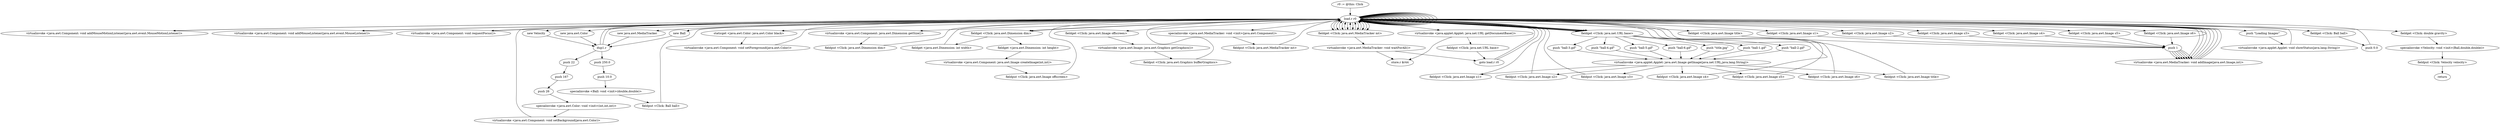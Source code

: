 digraph "" {
    "r0 := @this: Click"
    "load.r r0"
    "r0 := @this: Click"->"load.r r0";
    "load.r r0"->"load.r r0";
    "virtualinvoke <java.awt.Component: void addMouseMotionListener(java.awt.event.MouseMotionListener)>"
    "load.r r0"->"virtualinvoke <java.awt.Component: void addMouseMotionListener(java.awt.event.MouseMotionListener)>";
    "virtualinvoke <java.awt.Component: void addMouseMotionListener(java.awt.event.MouseMotionListener)>"->"load.r r0";
    "load.r r0"->"load.r r0";
    "virtualinvoke <java.awt.Component: void addMouseListener(java.awt.event.MouseListener)>"
    "load.r r0"->"virtualinvoke <java.awt.Component: void addMouseListener(java.awt.event.MouseListener)>";
    "virtualinvoke <java.awt.Component: void addMouseListener(java.awt.event.MouseListener)>"->"load.r r0";
    "virtualinvoke <java.awt.Component: void requestFocus()>"
    "load.r r0"->"virtualinvoke <java.awt.Component: void requestFocus()>";
    "virtualinvoke <java.awt.Component: void requestFocus()>"->"load.r r0";
    "new java.awt.Color"
    "load.r r0"->"new java.awt.Color";
    "dup1.r"
    "new java.awt.Color"->"dup1.r";
    "push 22"
    "dup1.r"->"push 22";
    "push 167"
    "push 22"->"push 167";
    "push 26"
    "push 167"->"push 26";
    "specialinvoke <java.awt.Color: void <init>(int,int,int)>"
    "push 26"->"specialinvoke <java.awt.Color: void <init>(int,int,int)>";
    "virtualinvoke <java.awt.Component: void setBackground(java.awt.Color)>"
    "specialinvoke <java.awt.Color: void <init>(int,int,int)>"->"virtualinvoke <java.awt.Component: void setBackground(java.awt.Color)>";
    "virtualinvoke <java.awt.Component: void setBackground(java.awt.Color)>"->"load.r r0";
    "staticget <java.awt.Color: java.awt.Color black>"
    "load.r r0"->"staticget <java.awt.Color: java.awt.Color black>";
    "virtualinvoke <java.awt.Component: void setForeground(java.awt.Color)>"
    "staticget <java.awt.Color: java.awt.Color black>"->"virtualinvoke <java.awt.Component: void setForeground(java.awt.Color)>";
    "virtualinvoke <java.awt.Component: void setForeground(java.awt.Color)>"->"load.r r0";
    "load.r r0"->"load.r r0";
    "virtualinvoke <java.awt.Component: java.awt.Dimension getSize()>"
    "load.r r0"->"virtualinvoke <java.awt.Component: java.awt.Dimension getSize()>";
    "fieldput <Click: java.awt.Dimension dim>"
    "virtualinvoke <java.awt.Component: java.awt.Dimension getSize()>"->"fieldput <Click: java.awt.Dimension dim>";
    "fieldput <Click: java.awt.Dimension dim>"->"load.r r0";
    "load.r r0"->"load.r r0";
    "load.r r0"->"load.r r0";
    "fieldget <Click: java.awt.Dimension dim>"
    "load.r r0"->"fieldget <Click: java.awt.Dimension dim>";
    "fieldget <java.awt.Dimension: int width>"
    "fieldget <Click: java.awt.Dimension dim>"->"fieldget <java.awt.Dimension: int width>";
    "fieldget <java.awt.Dimension: int width>"->"load.r r0";
    "load.r r0"->"fieldget <Click: java.awt.Dimension dim>";
    "fieldget <java.awt.Dimension: int height>"
    "fieldget <Click: java.awt.Dimension dim>"->"fieldget <java.awt.Dimension: int height>";
    "virtualinvoke <java.awt.Component: java.awt.Image createImage(int,int)>"
    "fieldget <java.awt.Dimension: int height>"->"virtualinvoke <java.awt.Component: java.awt.Image createImage(int,int)>";
    "fieldput <Click: java.awt.Image offscreen>"
    "virtualinvoke <java.awt.Component: java.awt.Image createImage(int,int)>"->"fieldput <Click: java.awt.Image offscreen>";
    "fieldput <Click: java.awt.Image offscreen>"->"load.r r0";
    "load.r r0"->"load.r r0";
    "fieldget <Click: java.awt.Image offscreen>"
    "load.r r0"->"fieldget <Click: java.awt.Image offscreen>";
    "virtualinvoke <java.awt.Image: java.awt.Graphics getGraphics()>"
    "fieldget <Click: java.awt.Image offscreen>"->"virtualinvoke <java.awt.Image: java.awt.Graphics getGraphics()>";
    "fieldput <Click: java.awt.Graphics bufferGraphics>"
    "virtualinvoke <java.awt.Image: java.awt.Graphics getGraphics()>"->"fieldput <Click: java.awt.Graphics bufferGraphics>";
    "fieldput <Click: java.awt.Graphics bufferGraphics>"->"load.r r0";
    "new java.awt.MediaTracker"
    "load.r r0"->"new java.awt.MediaTracker";
    "new java.awt.MediaTracker"->"dup1.r";
    "dup1.r"->"load.r r0";
    "specialinvoke <java.awt.MediaTracker: void <init>(java.awt.Component)>"
    "load.r r0"->"specialinvoke <java.awt.MediaTracker: void <init>(java.awt.Component)>";
    "fieldput <Click: java.awt.MediaTracker mt>"
    "specialinvoke <java.awt.MediaTracker: void <init>(java.awt.Component)>"->"fieldput <Click: java.awt.MediaTracker mt>";
    "fieldput <Click: java.awt.MediaTracker mt>"->"load.r r0";
    "load.r r0"->"load.r r0";
    "virtualinvoke <java.applet.Applet: java.net.URL getDocumentBase()>"
    "load.r r0"->"virtualinvoke <java.applet.Applet: java.net.URL getDocumentBase()>";
    "fieldput <Click: java.net.URL base>"
    "virtualinvoke <java.applet.Applet: java.net.URL getDocumentBase()>"->"fieldput <Click: java.net.URL base>";
    "goto load.r r0"
    "fieldput <Click: java.net.URL base>"->"goto load.r r0";
    "goto load.r r0"->"load.r r0";
    "load.r r0"->"load.r r0";
    "load.r r0"->"load.r r0";
    "fieldget <Click: java.net.URL base>"
    "load.r r0"->"fieldget <Click: java.net.URL base>";
    "push \"ball-1.gif\""
    "fieldget <Click: java.net.URL base>"->"push \"ball-1.gif\"";
    "virtualinvoke <java.applet.Applet: java.awt.Image getImage(java.net.URL,java.lang.String)>"
    "push \"ball-1.gif\""->"virtualinvoke <java.applet.Applet: java.awt.Image getImage(java.net.URL,java.lang.String)>";
    "fieldput <Click: java.awt.Image s1>"
    "virtualinvoke <java.applet.Applet: java.awt.Image getImage(java.net.URL,java.lang.String)>"->"fieldput <Click: java.awt.Image s1>";
    "fieldput <Click: java.awt.Image s1>"->"load.r r0";
    "load.r r0"->"load.r r0";
    "load.r r0"->"load.r r0";
    "load.r r0"->"fieldget <Click: java.net.URL base>";
    "push \"ball-2.gif\""
    "fieldget <Click: java.net.URL base>"->"push \"ball-2.gif\"";
    "push \"ball-2.gif\""->"virtualinvoke <java.applet.Applet: java.awt.Image getImage(java.net.URL,java.lang.String)>";
    "fieldput <Click: java.awt.Image s2>"
    "virtualinvoke <java.applet.Applet: java.awt.Image getImage(java.net.URL,java.lang.String)>"->"fieldput <Click: java.awt.Image s2>";
    "fieldput <Click: java.awt.Image s2>"->"load.r r0";
    "load.r r0"->"load.r r0";
    "load.r r0"->"load.r r0";
    "load.r r0"->"fieldget <Click: java.net.URL base>";
    "push \"ball-3.gif\""
    "fieldget <Click: java.net.URL base>"->"push \"ball-3.gif\"";
    "push \"ball-3.gif\""->"virtualinvoke <java.applet.Applet: java.awt.Image getImage(java.net.URL,java.lang.String)>";
    "fieldput <Click: java.awt.Image s3>"
    "virtualinvoke <java.applet.Applet: java.awt.Image getImage(java.net.URL,java.lang.String)>"->"fieldput <Click: java.awt.Image s3>";
    "fieldput <Click: java.awt.Image s3>"->"load.r r0";
    "load.r r0"->"load.r r0";
    "load.r r0"->"load.r r0";
    "load.r r0"->"fieldget <Click: java.net.URL base>";
    "push \"ball-4.gif\""
    "fieldget <Click: java.net.URL base>"->"push \"ball-4.gif\"";
    "push \"ball-4.gif\""->"virtualinvoke <java.applet.Applet: java.awt.Image getImage(java.net.URL,java.lang.String)>";
    "fieldput <Click: java.awt.Image s4>"
    "virtualinvoke <java.applet.Applet: java.awt.Image getImage(java.net.URL,java.lang.String)>"->"fieldput <Click: java.awt.Image s4>";
    "fieldput <Click: java.awt.Image s4>"->"load.r r0";
    "load.r r0"->"load.r r0";
    "load.r r0"->"load.r r0";
    "load.r r0"->"fieldget <Click: java.net.URL base>";
    "push \"ball-5.gif\""
    "fieldget <Click: java.net.URL base>"->"push \"ball-5.gif\"";
    "push \"ball-5.gif\""->"virtualinvoke <java.applet.Applet: java.awt.Image getImage(java.net.URL,java.lang.String)>";
    "fieldput <Click: java.awt.Image s5>"
    "virtualinvoke <java.applet.Applet: java.awt.Image getImage(java.net.URL,java.lang.String)>"->"fieldput <Click: java.awt.Image s5>";
    "fieldput <Click: java.awt.Image s5>"->"load.r r0";
    "load.r r0"->"load.r r0";
    "load.r r0"->"load.r r0";
    "load.r r0"->"fieldget <Click: java.net.URL base>";
    "push \"ball-6.gif\""
    "fieldget <Click: java.net.URL base>"->"push \"ball-6.gif\"";
    "push \"ball-6.gif\""->"virtualinvoke <java.applet.Applet: java.awt.Image getImage(java.net.URL,java.lang.String)>";
    "fieldput <Click: java.awt.Image s6>"
    "virtualinvoke <java.applet.Applet: java.awt.Image getImage(java.net.URL,java.lang.String)>"->"fieldput <Click: java.awt.Image s6>";
    "fieldput <Click: java.awt.Image s6>"->"load.r r0";
    "load.r r0"->"load.r r0";
    "load.r r0"->"load.r r0";
    "load.r r0"->"fieldget <Click: java.net.URL base>";
    "push \"title.jpg\""
    "fieldget <Click: java.net.URL base>"->"push \"title.jpg\"";
    "push \"title.jpg\""->"virtualinvoke <java.applet.Applet: java.awt.Image getImage(java.net.URL,java.lang.String)>";
    "fieldput <Click: java.awt.Image title>"
    "virtualinvoke <java.applet.Applet: java.awt.Image getImage(java.net.URL,java.lang.String)>"->"fieldput <Click: java.awt.Image title>";
    "fieldput <Click: java.awt.Image title>"->"load.r r0";
    "fieldget <Click: java.awt.MediaTracker mt>"
    "load.r r0"->"fieldget <Click: java.awt.MediaTracker mt>";
    "fieldget <Click: java.awt.MediaTracker mt>"->"load.r r0";
    "fieldget <Click: java.awt.Image s1>"
    "load.r r0"->"fieldget <Click: java.awt.Image s1>";
    "push 1"
    "fieldget <Click: java.awt.Image s1>"->"push 1";
    "virtualinvoke <java.awt.MediaTracker: void addImage(java.awt.Image,int)>"
    "push 1"->"virtualinvoke <java.awt.MediaTracker: void addImage(java.awt.Image,int)>";
    "virtualinvoke <java.awt.MediaTracker: void addImage(java.awt.Image,int)>"->"load.r r0";
    "load.r r0"->"fieldget <Click: java.awt.MediaTracker mt>";
    "fieldget <Click: java.awt.MediaTracker mt>"->"load.r r0";
    "fieldget <Click: java.awt.Image s2>"
    "load.r r0"->"fieldget <Click: java.awt.Image s2>";
    "fieldget <Click: java.awt.Image s2>"->"push 1";
    "push 1"->"virtualinvoke <java.awt.MediaTracker: void addImage(java.awt.Image,int)>";
    "virtualinvoke <java.awt.MediaTracker: void addImage(java.awt.Image,int)>"->"load.r r0";
    "load.r r0"->"fieldget <Click: java.awt.MediaTracker mt>";
    "fieldget <Click: java.awt.MediaTracker mt>"->"load.r r0";
    "fieldget <Click: java.awt.Image s3>"
    "load.r r0"->"fieldget <Click: java.awt.Image s3>";
    "fieldget <Click: java.awt.Image s3>"->"push 1";
    "push 1"->"virtualinvoke <java.awt.MediaTracker: void addImage(java.awt.Image,int)>";
    "virtualinvoke <java.awt.MediaTracker: void addImage(java.awt.Image,int)>"->"load.r r0";
    "load.r r0"->"fieldget <Click: java.awt.MediaTracker mt>";
    "fieldget <Click: java.awt.MediaTracker mt>"->"load.r r0";
    "fieldget <Click: java.awt.Image s4>"
    "load.r r0"->"fieldget <Click: java.awt.Image s4>";
    "fieldget <Click: java.awt.Image s4>"->"push 1";
    "push 1"->"virtualinvoke <java.awt.MediaTracker: void addImage(java.awt.Image,int)>";
    "virtualinvoke <java.awt.MediaTracker: void addImage(java.awt.Image,int)>"->"load.r r0";
    "load.r r0"->"fieldget <Click: java.awt.MediaTracker mt>";
    "fieldget <Click: java.awt.MediaTracker mt>"->"load.r r0";
    "fieldget <Click: java.awt.Image s5>"
    "load.r r0"->"fieldget <Click: java.awt.Image s5>";
    "fieldget <Click: java.awt.Image s5>"->"push 1";
    "push 1"->"virtualinvoke <java.awt.MediaTracker: void addImage(java.awt.Image,int)>";
    "virtualinvoke <java.awt.MediaTracker: void addImage(java.awt.Image,int)>"->"load.r r0";
    "load.r r0"->"fieldget <Click: java.awt.MediaTracker mt>";
    "fieldget <Click: java.awt.MediaTracker mt>"->"load.r r0";
    "fieldget <Click: java.awt.Image s6>"
    "load.r r0"->"fieldget <Click: java.awt.Image s6>";
    "fieldget <Click: java.awt.Image s6>"->"push 1";
    "push 1"->"virtualinvoke <java.awt.MediaTracker: void addImage(java.awt.Image,int)>";
    "virtualinvoke <java.awt.MediaTracker: void addImage(java.awt.Image,int)>"->"load.r r0";
    "load.r r0"->"fieldget <Click: java.awt.MediaTracker mt>";
    "fieldget <Click: java.awt.MediaTracker mt>"->"load.r r0";
    "fieldget <Click: java.awt.Image title>"
    "load.r r0"->"fieldget <Click: java.awt.Image title>";
    "fieldget <Click: java.awt.Image title>"->"push 1";
    "push 1"->"virtualinvoke <java.awt.MediaTracker: void addImage(java.awt.Image,int)>";
    "virtualinvoke <java.awt.MediaTracker: void addImage(java.awt.Image,int)>"->"load.r r0";
    "push \"Loading Images\""
    "load.r r0"->"push \"Loading Images\"";
    "virtualinvoke <java.applet.Applet: void showStatus(java.lang.String)>"
    "push \"Loading Images\""->"virtualinvoke <java.applet.Applet: void showStatus(java.lang.String)>";
    "virtualinvoke <java.applet.Applet: void showStatus(java.lang.String)>"->"load.r r0";
    "load.r r0"->"fieldget <Click: java.awt.MediaTracker mt>";
    "virtualinvoke <java.awt.MediaTracker: void waitForAll()>"
    "fieldget <Click: java.awt.MediaTracker mt>"->"virtualinvoke <java.awt.MediaTracker: void waitForAll()>";
    "virtualinvoke <java.awt.MediaTracker: void waitForAll()>"->"goto load.r r0";
    "goto load.r r0"->"load.r r0";
    "new Ball"
    "load.r r0"->"new Ball";
    "new Ball"->"dup1.r";
    "push 250.0"
    "dup1.r"->"push 250.0";
    "push 10.0"
    "push 250.0"->"push 10.0";
    "specialinvoke <Ball: void <init>(double,double)>"
    "push 10.0"->"specialinvoke <Ball: void <init>(double,double)>";
    "fieldput <Click: Ball ball>"
    "specialinvoke <Ball: void <init>(double,double)>"->"fieldput <Click: Ball ball>";
    "fieldput <Click: Ball ball>"->"load.r r0";
    "new Velocity"
    "load.r r0"->"new Velocity";
    "new Velocity"->"dup1.r";
    "dup1.r"->"load.r r0";
    "fieldget <Click: Ball ball>"
    "load.r r0"->"fieldget <Click: Ball ball>";
    "push 0.0"
    "fieldget <Click: Ball ball>"->"push 0.0";
    "push 0.0"->"load.r r0";
    "fieldget <Click: double gravity>"
    "load.r r0"->"fieldget <Click: double gravity>";
    "specialinvoke <Velocity: void <init>(Ball,double,double)>"
    "fieldget <Click: double gravity>"->"specialinvoke <Velocity: void <init>(Ball,double,double)>";
    "fieldput <Click: Velocity velocity>"
    "specialinvoke <Velocity: void <init>(Ball,double,double)>"->"fieldput <Click: Velocity velocity>";
    "return"
    "fieldput <Click: Velocity velocity>"->"return";
    "store.r $r44"
    "virtualinvoke <java.awt.MediaTracker: void waitForAll()>"->"store.r $r44";
    "virtualinvoke <java.applet.Applet: java.net.URL getDocumentBase()>"->"store.r $r44";
}
